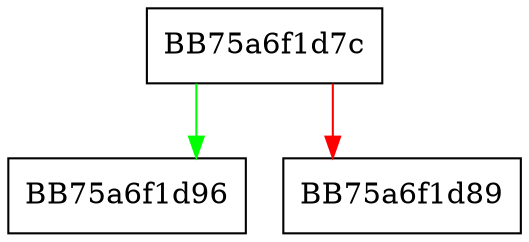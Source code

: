 digraph substr {
  node [shape="box"];
  graph [splines=ortho];
  BB75a6f1d7c -> BB75a6f1d96 [color="green"];
  BB75a6f1d7c -> BB75a6f1d89 [color="red"];
}